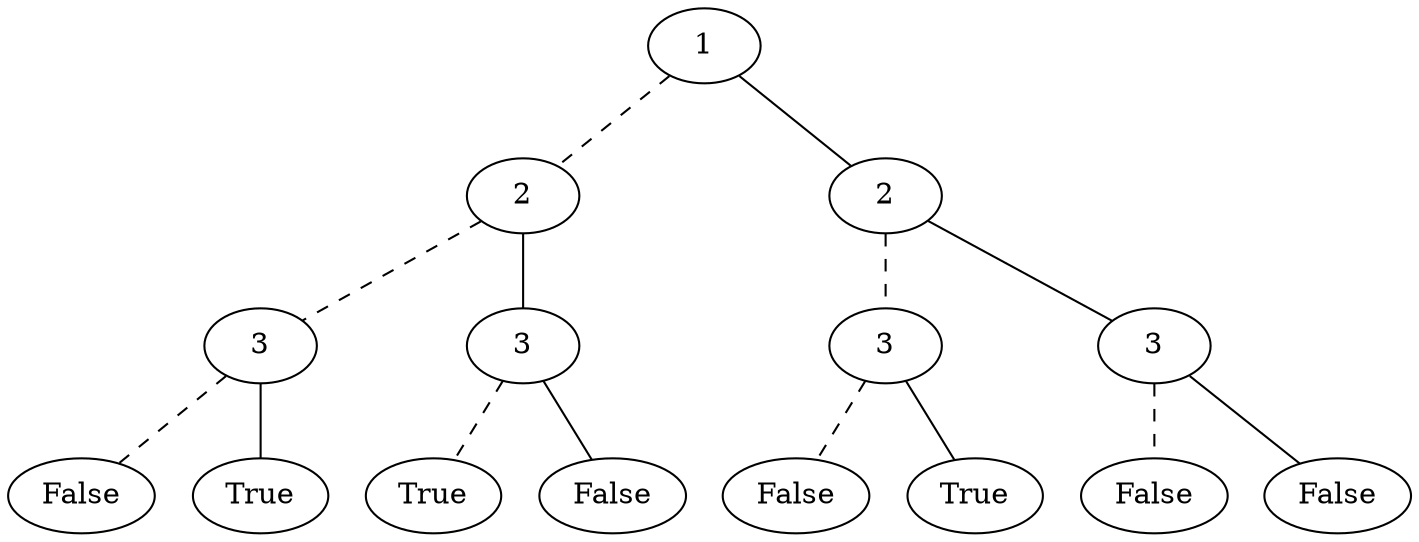 graph decision_tree_1 {
	140569657053632 [label=1]
	140569657054736 [label=2]
	140569657053632 -- 140569657054736 [style=dashed]
	140569657054400 [label=3]
	140569657054736 -- 140569657054400 [style=dashed]
	140569657056560 [label=False]
	140569657054400 -- 140569657056560 [style=dashed]
	140569657056128 [label=True]
	140569657054400 -- 140569657056128
	140569657054304 [label=3]
	140569657054736 -- 140569657054304
	140569657055792 [label=True]
	140569657054304 -- 140569657055792 [style=dashed]
	140569657053968 [label=False]
	140569657054304 -- 140569657053968
	140569657056416 [label=2]
	140569657053632 -- 140569657056416
	140569657055024 [label=3]
	140569657056416 -- 140569657055024 [style=dashed]
	140569657053776 [label=False]
	140569657055024 -- 140569657053776 [style=dashed]
	140569657055408 [label=True]
	140569657055024 -- 140569657055408
	140569657053872 [label=3]
	140569657056416 -- 140569657053872
	140569657055936 [label=False]
	140569657053872 -- 140569657055936 [style=dashed]
	140569657053680 [label=False]
	140569657053872 -- 140569657053680
}

